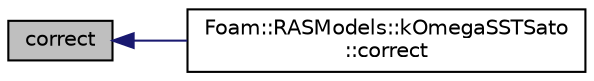 digraph "correct"
{
  bgcolor="transparent";
  edge [fontname="Helvetica",fontsize="10",labelfontname="Helvetica",labelfontsize="10"];
  node [fontname="Helvetica",fontsize="10",shape=record];
  rankdir="LR";
  Node1 [label="correct",height=0.2,width=0.4,color="black", fillcolor="grey75", style="filled", fontcolor="black"];
  Node1 -> Node2 [dir="back",color="midnightblue",fontsize="10",style="solid",fontname="Helvetica"];
  Node2 [label="Foam::RASModels::kOmegaSSTSato\l::correct",height=0.2,width=0.4,color="black",URL="$a01246.html#a3ae44b28050c3aa494c1d8e18cf618c1",tooltip="Solve the turbulence equations and correct the turbulence viscosity. "];
}
